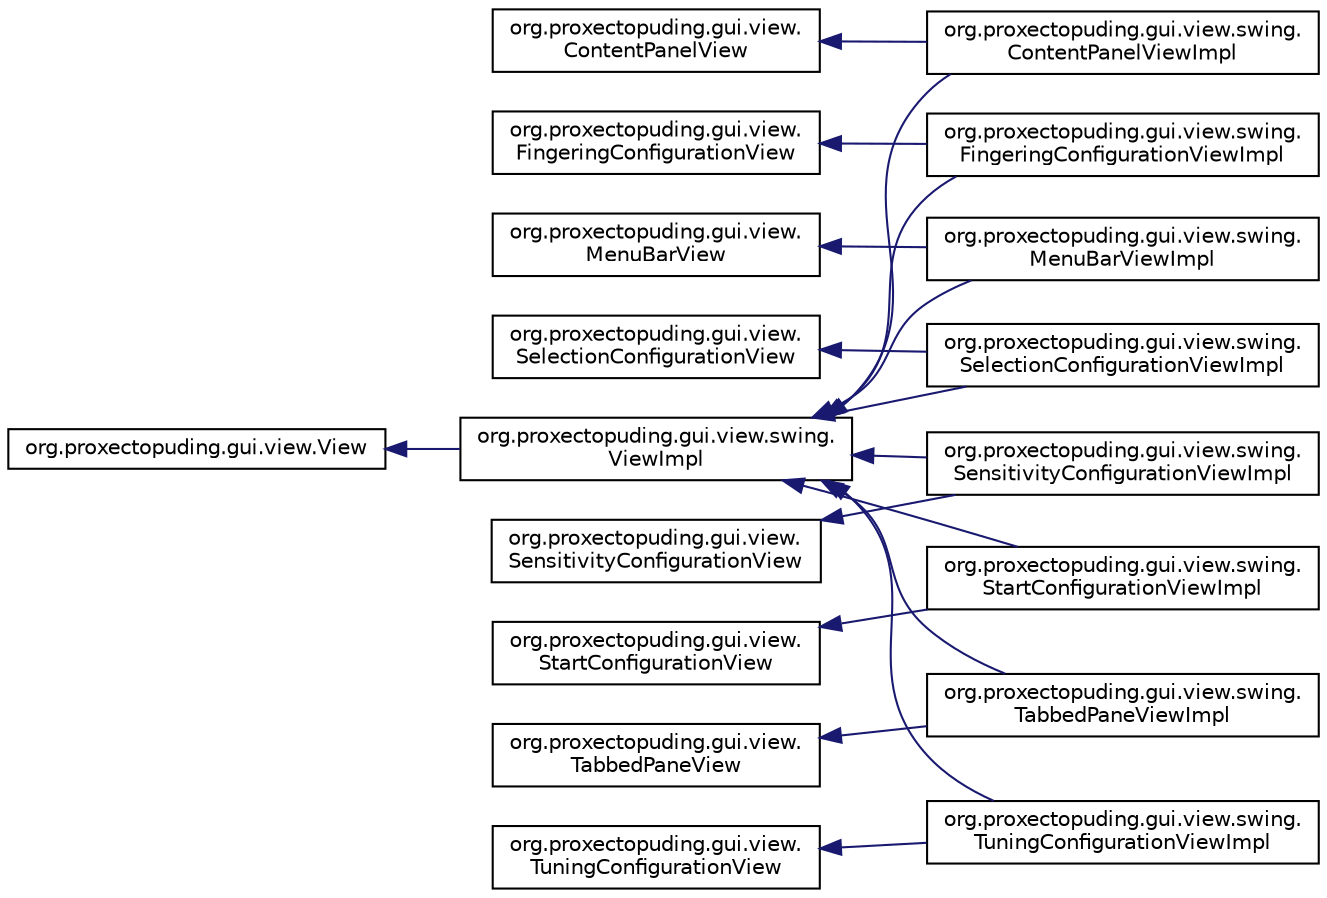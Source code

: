 digraph "Graphical Class Hierarchy"
{
  edge [fontname="Helvetica",fontsize="10",labelfontname="Helvetica",labelfontsize="10"];
  node [fontname="Helvetica",fontsize="10",shape=record];
  rankdir="LR";
  Node70 [label="org.proxectopuding.gui.view.\lContentPanelView",height=0.2,width=0.4,color="black", fillcolor="white", style="filled",URL="$interfaceorg_1_1proxectopuding_1_1gui_1_1view_1_1ContentPanelView.html"];
  Node70 -> Node2 [dir="back",color="midnightblue",fontsize="10",style="solid",fontname="Helvetica"];
  Node2 [label="org.proxectopuding.gui.view.swing.\lContentPanelViewImpl",height=0.2,width=0.4,color="black", fillcolor="white", style="filled",URL="$classorg_1_1proxectopuding_1_1gui_1_1view_1_1swing_1_1ContentPanelViewImpl.html"];
  Node49 [label="org.proxectopuding.gui.view.\lFingeringConfigurationView",height=0.2,width=0.4,color="black", fillcolor="white", style="filled",URL="$interfaceorg_1_1proxectopuding_1_1gui_1_1view_1_1FingeringConfigurationView.html"];
  Node49 -> Node3 [dir="back",color="midnightblue",fontsize="10",style="solid",fontname="Helvetica"];
  Node3 [label="org.proxectopuding.gui.view.swing.\lFingeringConfigurationViewImpl",height=0.2,width=0.4,color="black", fillcolor="white", style="filled",URL="$classorg_1_1proxectopuding_1_1gui_1_1view_1_1swing_1_1FingeringConfigurationViewImpl.html"];
  Node42 [label="org.proxectopuding.gui.view.\lMenuBarView",height=0.2,width=0.4,color="black", fillcolor="white", style="filled",URL="$interfaceorg_1_1proxectopuding_1_1gui_1_1view_1_1MenuBarView.html"];
  Node42 -> Node4 [dir="back",color="midnightblue",fontsize="10",style="solid",fontname="Helvetica"];
  Node4 [label="org.proxectopuding.gui.view.swing.\lMenuBarViewImpl",height=0.2,width=0.4,color="black", fillcolor="white", style="filled",URL="$classorg_1_1proxectopuding_1_1gui_1_1view_1_1swing_1_1MenuBarViewImpl.html"];
  Node16 [label="org.proxectopuding.gui.view.\lSelectionConfigurationView",height=0.2,width=0.4,color="black", fillcolor="white", style="filled",URL="$interfaceorg_1_1proxectopuding_1_1gui_1_1view_1_1SelectionConfigurationView.html"];
  Node16 -> Node5 [dir="back",color="midnightblue",fontsize="10",style="solid",fontname="Helvetica"];
  Node5 [label="org.proxectopuding.gui.view.swing.\lSelectionConfigurationViewImpl",height=0.2,width=0.4,color="black", fillcolor="white", style="filled",URL="$classorg_1_1proxectopuding_1_1gui_1_1view_1_1swing_1_1SelectionConfigurationViewImpl.html"];
  Node15 [label="org.proxectopuding.gui.view.\lSensitivityConfigurationView",height=0.2,width=0.4,color="black", fillcolor="white", style="filled",URL="$interfaceorg_1_1proxectopuding_1_1gui_1_1view_1_1SensitivityConfigurationView.html"];
  Node15 -> Node6 [dir="back",color="midnightblue",fontsize="10",style="solid",fontname="Helvetica"];
  Node6 [label="org.proxectopuding.gui.view.swing.\lSensitivityConfigurationViewImpl",height=0.2,width=0.4,color="black", fillcolor="white", style="filled",URL="$classorg_1_1proxectopuding_1_1gui_1_1view_1_1swing_1_1SensitivityConfigurationViewImpl.html"];
  Node13 [label="org.proxectopuding.gui.view.\lStartConfigurationView",height=0.2,width=0.4,color="black", fillcolor="white", style="filled",URL="$interfaceorg_1_1proxectopuding_1_1gui_1_1view_1_1StartConfigurationView.html"];
  Node13 -> Node7 [dir="back",color="midnightblue",fontsize="10",style="solid",fontname="Helvetica"];
  Node7 [label="org.proxectopuding.gui.view.swing.\lStartConfigurationViewImpl",height=0.2,width=0.4,color="black", fillcolor="white", style="filled",URL="$classorg_1_1proxectopuding_1_1gui_1_1view_1_1swing_1_1StartConfigurationViewImpl.html"];
  Node12 [label="org.proxectopuding.gui.view.\lTabbedPaneView",height=0.2,width=0.4,color="black", fillcolor="white", style="filled",URL="$interfaceorg_1_1proxectopuding_1_1gui_1_1view_1_1TabbedPaneView.html"];
  Node12 -> Node8 [dir="back",color="midnightblue",fontsize="10",style="solid",fontname="Helvetica"];
  Node8 [label="org.proxectopuding.gui.view.swing.\lTabbedPaneViewImpl",height=0.2,width=0.4,color="black", fillcolor="white", style="filled",URL="$classorg_1_1proxectopuding_1_1gui_1_1view_1_1swing_1_1TabbedPaneViewImpl.html"];
  Node11 [label="org.proxectopuding.gui.view.\lTuningConfigurationView",height=0.2,width=0.4,color="black", fillcolor="white", style="filled",URL="$interfaceorg_1_1proxectopuding_1_1gui_1_1view_1_1TuningConfigurationView.html"];
  Node11 -> Node9 [dir="back",color="midnightblue",fontsize="10",style="solid",fontname="Helvetica"];
  Node9 [label="org.proxectopuding.gui.view.swing.\lTuningConfigurationViewImpl",height=0.2,width=0.4,color="black", fillcolor="white", style="filled",URL="$classorg_1_1proxectopuding_1_1gui_1_1view_1_1swing_1_1TuningConfigurationViewImpl.html"];
  Node0 [label="org.proxectopuding.gui.view.View",height=0.2,width=0.4,color="black", fillcolor="white", style="filled",URL="$interfaceorg_1_1proxectopuding_1_1gui_1_1view_1_1View.html"];
  Node0 -> Node1 [dir="back",color="midnightblue",fontsize="10",style="solid",fontname="Helvetica"];
  Node1 [label="org.proxectopuding.gui.view.swing.\lViewImpl",height=0.2,width=0.4,color="black", fillcolor="white", style="filled",URL="$classorg_1_1proxectopuding_1_1gui_1_1view_1_1swing_1_1ViewImpl.html"];
  Node1 -> Node2 [dir="back",color="midnightblue",fontsize="10",style="solid",fontname="Helvetica"];
  Node1 -> Node3 [dir="back",color="midnightblue",fontsize="10",style="solid",fontname="Helvetica"];
  Node1 -> Node4 [dir="back",color="midnightblue",fontsize="10",style="solid",fontname="Helvetica"];
  Node1 -> Node5 [dir="back",color="midnightblue",fontsize="10",style="solid",fontname="Helvetica"];
  Node1 -> Node6 [dir="back",color="midnightblue",fontsize="10",style="solid",fontname="Helvetica"];
  Node1 -> Node7 [dir="back",color="midnightblue",fontsize="10",style="solid",fontname="Helvetica"];
  Node1 -> Node8 [dir="back",color="midnightblue",fontsize="10",style="solid",fontname="Helvetica"];
  Node1 -> Node9 [dir="back",color="midnightblue",fontsize="10",style="solid",fontname="Helvetica"];
}
